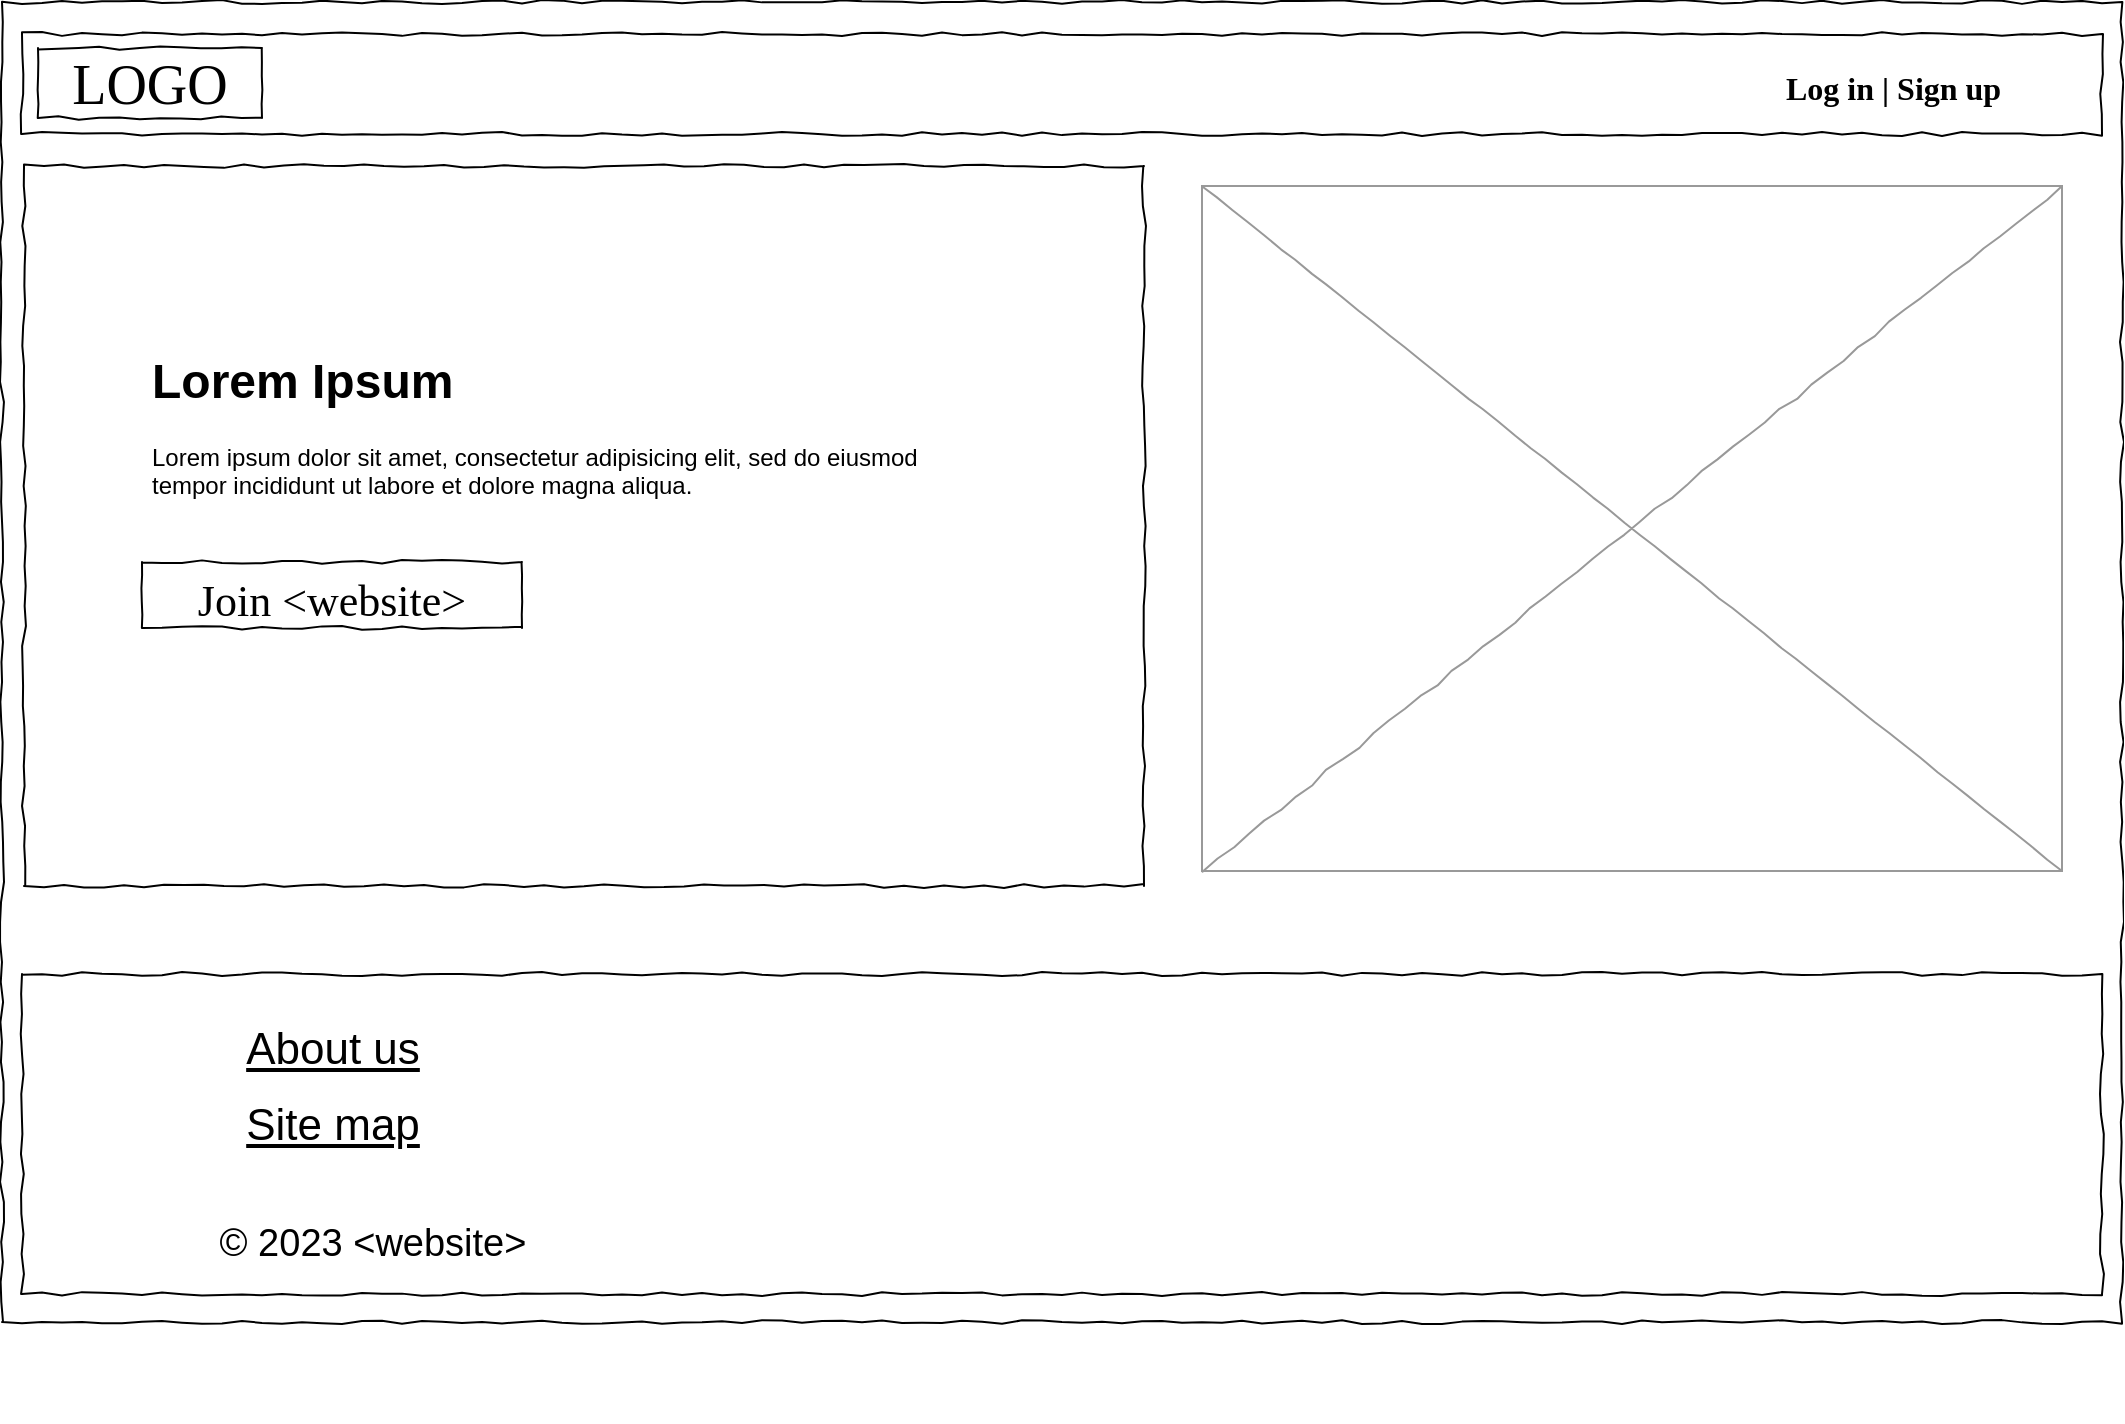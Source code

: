 <mxfile version="22.0.4" type="google">
  <diagram name="Page-1" id="03018318-947c-dd8e-b7a3-06fadd420f32">
    <mxGraphModel grid="1" page="1" gridSize="10" guides="1" tooltips="1" connect="1" arrows="1" fold="1" pageScale="1" pageWidth="1100" pageHeight="850" background="none" math="0" shadow="0">
      <root>
        <mxCell id="0" />
        <mxCell id="1" parent="0" />
        <mxCell id="qYC7P0EI7lyvb2j1Zvjj-5" value="" style="group" connectable="0" vertex="1" parent="1">
          <mxGeometry x="30" y="224" width="1050" height="510" as="geometry" />
        </mxCell>
        <mxCell id="677b7b8949515195-1" value="" style="whiteSpace=wrap;html=1;rounded=0;shadow=0;labelBackgroundColor=none;strokeColor=#000000;strokeWidth=1;fillColor=none;fontFamily=Verdana;fontSize=12;fontColor=#000000;align=center;comic=1;" vertex="1" parent="qYC7P0EI7lyvb2j1Zvjj-5">
          <mxGeometry x="-10" y="-200" width="1060" height="660" as="geometry" />
        </mxCell>
        <mxCell id="677b7b8949515195-16" value="" style="verticalLabelPosition=bottom;shadow=0;dashed=0;align=center;html=1;verticalAlign=top;strokeWidth=1;shape=mxgraph.mockup.graphics.simpleIcon;strokeColor=#999999;rounded=0;labelBackgroundColor=none;fontFamily=Verdana;fontSize=14;fontColor=#000000;comic=1;" vertex="1" parent="qYC7P0EI7lyvb2j1Zvjj-5">
          <mxGeometry x="590" y="-108" width="430" height="342.5" as="geometry" />
        </mxCell>
        <mxCell id="qYC7P0EI7lyvb2j1Zvjj-3" value="&lt;font style=&quot;font-size: 22px;&quot;&gt;Join &amp;lt;website&amp;gt;&lt;/font&gt;" style="whiteSpace=wrap;html=1;rounded=0;shadow=0;labelBackgroundColor=none;strokeWidth=1;fontFamily=Verdana;fontSize=28;align=center;comic=1;verticalAlign=middle;" vertex="1" parent="qYC7P0EI7lyvb2j1Zvjj-5">
          <mxGeometry x="60" y="80" width="190" height="33" as="geometry" />
        </mxCell>
        <mxCell id="IgBskjyFUGVjYucHrxcE-3" value="&lt;h1&gt;Lorem Ipsum&lt;/h1&gt;&lt;p&gt;Lorem ipsum dolor sit amet, consectetur adipisicing elit, sed do eiusmod tempor incididunt ut labore et dolore magna aliqua.&lt;/p&gt;" style="text;html=1;strokeColor=none;fillColor=none;spacing=5;spacingTop=-20;whiteSpace=wrap;overflow=hidden;rounded=0;" vertex="1" parent="qYC7P0EI7lyvb2j1Zvjj-5">
          <mxGeometry x="60" y="-30" width="410" height="120" as="geometry" />
        </mxCell>
        <mxCell id="qYC7P0EI7lyvb2j1Zvjj-28" value="&lt;div style=&quot;text-align: justify&quot;&gt;&lt;br&gt;&lt;/div&gt;" style="whiteSpace=wrap;html=1;rounded=0;shadow=0;labelBackgroundColor=none;strokeWidth=1;fontFamily=Verdana;fontSize=12;align=center;verticalAlign=top;spacing=10;comic=1;" vertex="1" parent="qYC7P0EI7lyvb2j1Zvjj-5">
          <mxGeometry y="286" width="1040" height="160" as="geometry" />
        </mxCell>
        <mxCell id="8phkjEfu20HQz3NuUWRH-15" value="&lt;font face=&quot;Arial&quot; style=&quot;font-size: 22px;&quot;&gt;&lt;u style=&quot;&quot;&gt;About us&lt;/u&gt;&lt;/font&gt;" style="text;html=1;points=[];align=center;verticalAlign=top;spacingTop=-4;fontSize=19;fontFamily=Verdana" vertex="1" parent="qYC7P0EI7lyvb2j1Zvjj-5">
          <mxGeometry x="70" y="308" width="170" height="20" as="geometry" />
        </mxCell>
        <mxCell id="8phkjEfu20HQz3NuUWRH-14" value="&lt;font face=&quot;Arial&quot; style=&quot;font-size: 22px;&quot;&gt;&lt;u style=&quot;&quot;&gt;Site map&lt;/u&gt;&lt;/font&gt;" style="text;html=1;points=[];align=center;verticalAlign=top;spacingTop=-4;fontSize=19;fontFamily=Verdana" vertex="1" parent="qYC7P0EI7lyvb2j1Zvjj-5">
          <mxGeometry x="70" y="346" width="170" height="20" as="geometry" />
        </mxCell>
        <mxCell id="qYC7P0EI7lyvb2j1Zvjj-29" value="&lt;font face=&quot;Arial&quot;&gt;© 2023 &amp;lt;website&amp;gt;&lt;/font&gt;" style="text;html=1;points=[];align=center;verticalAlign=top;spacingTop=-4;fontSize=19;fontFamily=Verdana" vertex="1" parent="qYC7P0EI7lyvb2j1Zvjj-5">
          <mxGeometry x="90" y="407" width="170" height="20" as="geometry" />
        </mxCell>
        <mxCell id="qYC7P0EI7lyvb2j1Zvjj-2" value="" style="whiteSpace=wrap;html=1;rounded=0;shadow=0;labelBackgroundColor=none;strokeWidth=1;fillColor=none;fontFamily=Verdana;fontSize=12;align=center;comic=1;" vertex="1" parent="1">
          <mxGeometry x="31" y="106" width="560" height="360" as="geometry" />
        </mxCell>
        <mxCell id="677b7b8949515195-10" value="" style="whiteSpace=wrap;html=1;rounded=0;shadow=0;labelBackgroundColor=none;strokeWidth=1;fillColor=none;fontFamily=Verdana;fontSize=12;align=center;comic=1;" vertex="1" parent="1">
          <mxGeometry x="30" y="40" width="1040" height="50" as="geometry" />
        </mxCell>
        <mxCell id="677b7b8949515195-12" value="&lt;font style=&quot;font-size: 16px;&quot;&gt;&lt;b&gt;Log in | Sign up&lt;/b&gt;&lt;/font&gt;" style="text;html=1;points=[];align=left;verticalAlign=top;spacingTop=-4;fontSize=14;fontFamily=Verdana" vertex="1" parent="1">
          <mxGeometry x="910" y="55" width="170" height="20" as="geometry" />
        </mxCell>
        <mxCell id="8phkjEfu20HQz3NuUWRH-20" value="&lt;font face=&quot;Comic Sans MS&quot;&gt;&lt;font style=&quot;font-size: 22px;&quot;&gt;&lt;br&gt;&lt;/font&gt;&lt;/font&gt;" style="text;html=1;points=[];align=left;verticalAlign=top;spacingTop=-4;fontSize=19;fontFamily=Verdana" vertex="1" parent="1">
          <mxGeometry x="701" y="520" width="62.12" height="33" as="geometry" />
        </mxCell>
        <mxCell id="IgBskjyFUGVjYucHrxcE-1" value="LOGO" style="whiteSpace=wrap;html=1;rounded=0;shadow=0;labelBackgroundColor=none;strokeWidth=1;fontFamily=Verdana;fontSize=28;align=center;comic=1;" vertex="1" parent="1">
          <mxGeometry x="38" y="47" width="112" height="35" as="geometry" />
        </mxCell>
      </root>
    </mxGraphModel>
  </diagram>
</mxfile>
